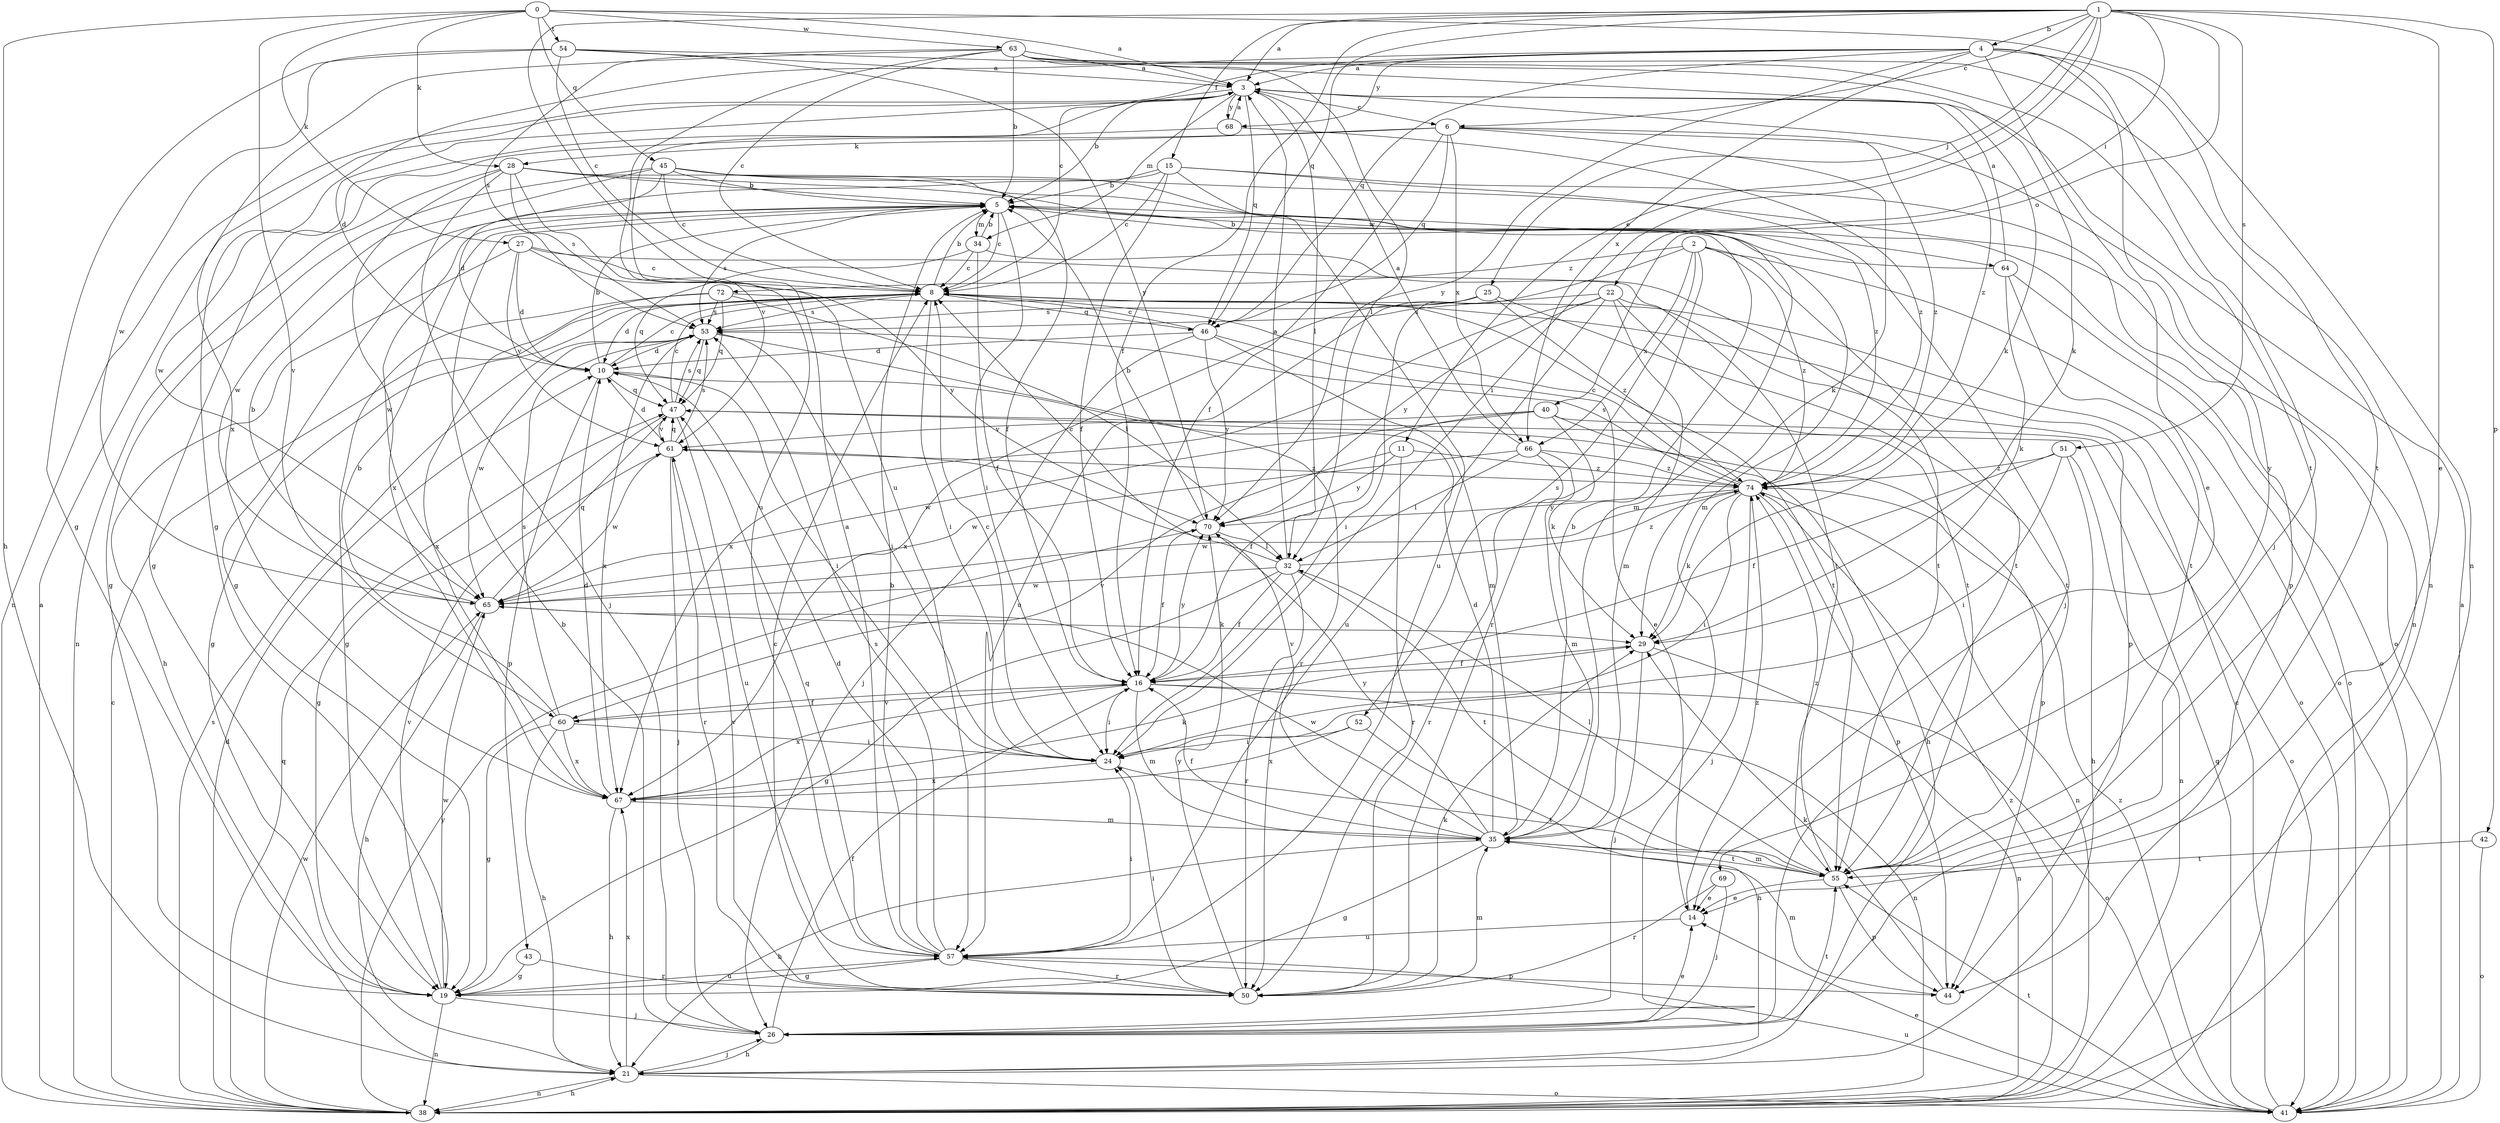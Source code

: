 strict digraph  {
0;
1;
2;
3;
4;
5;
6;
8;
10;
11;
14;
15;
16;
19;
21;
22;
24;
25;
26;
27;
28;
29;
32;
34;
35;
38;
40;
41;
42;
43;
44;
45;
46;
47;
50;
51;
52;
53;
54;
55;
57;
60;
61;
63;
64;
65;
66;
67;
68;
69;
70;
72;
74;
0 -> 3  [label=a];
0 -> 21  [label=h];
0 -> 27  [label=k];
0 -> 28  [label=k];
0 -> 38  [label=n];
0 -> 45  [label=q];
0 -> 54  [label=t];
0 -> 60  [label=v];
0 -> 63  [label=w];
1 -> 3  [label=a];
1 -> 4  [label=b];
1 -> 6  [label=c];
1 -> 11  [label=e];
1 -> 14  [label=e];
1 -> 15  [label=f];
1 -> 16  [label=f];
1 -> 22  [label=i];
1 -> 24  [label=i];
1 -> 25  [label=j];
1 -> 40  [label=o];
1 -> 42  [label=p];
1 -> 46  [label=q];
1 -> 51  [label=s];
1 -> 57  [label=u];
2 -> 41  [label=o];
2 -> 50  [label=r];
2 -> 52  [label=s];
2 -> 55  [label=t];
2 -> 57  [label=u];
2 -> 66  [label=x];
2 -> 72  [label=z];
2 -> 74  [label=z];
3 -> 5  [label=b];
3 -> 6  [label=c];
3 -> 10  [label=d];
3 -> 32  [label=l];
3 -> 34  [label=m];
3 -> 38  [label=n];
3 -> 46  [label=q];
3 -> 68  [label=y];
3 -> 74  [label=z];
4 -> 3  [label=a];
4 -> 8  [label=c];
4 -> 14  [label=e];
4 -> 19  [label=g];
4 -> 26  [label=j];
4 -> 46  [label=q];
4 -> 55  [label=t];
4 -> 66  [label=x];
4 -> 68  [label=y];
4 -> 69  [label=y];
4 -> 70  [label=y];
5 -> 8  [label=c];
5 -> 24  [label=i];
5 -> 34  [label=m];
5 -> 41  [label=o];
5 -> 53  [label=s];
5 -> 64  [label=w];
5 -> 65  [label=w];
6 -> 16  [label=f];
6 -> 19  [label=g];
6 -> 28  [label=k];
6 -> 29  [label=k];
6 -> 38  [label=n];
6 -> 46  [label=q];
6 -> 66  [label=x];
6 -> 74  [label=z];
8 -> 5  [label=b];
8 -> 10  [label=d];
8 -> 19  [label=g];
8 -> 24  [label=i];
8 -> 41  [label=o];
8 -> 46  [label=q];
8 -> 53  [label=s];
10 -> 5  [label=b];
10 -> 8  [label=c];
10 -> 24  [label=i];
10 -> 43  [label=p];
10 -> 47  [label=q];
11 -> 50  [label=r];
11 -> 60  [label=v];
11 -> 70  [label=y];
11 -> 74  [label=z];
14 -> 57  [label=u];
14 -> 74  [label=z];
15 -> 5  [label=b];
15 -> 8  [label=c];
15 -> 16  [label=f];
15 -> 19  [label=g];
15 -> 26  [label=j];
15 -> 44  [label=p];
15 -> 57  [label=u];
16 -> 24  [label=i];
16 -> 35  [label=m];
16 -> 38  [label=n];
16 -> 41  [label=o];
16 -> 60  [label=v];
16 -> 67  [label=x];
16 -> 70  [label=y];
19 -> 26  [label=j];
19 -> 38  [label=n];
19 -> 57  [label=u];
19 -> 61  [label=v];
19 -> 65  [label=w];
21 -> 26  [label=j];
21 -> 38  [label=n];
21 -> 41  [label=o];
21 -> 67  [label=x];
22 -> 35  [label=m];
22 -> 44  [label=p];
22 -> 53  [label=s];
22 -> 55  [label=t];
22 -> 57  [label=u];
22 -> 67  [label=x];
22 -> 70  [label=y];
24 -> 8  [label=c];
24 -> 55  [label=t];
24 -> 67  [label=x];
25 -> 24  [label=i];
25 -> 53  [label=s];
25 -> 55  [label=t];
25 -> 67  [label=x];
25 -> 74  [label=z];
26 -> 5  [label=b];
26 -> 14  [label=e];
26 -> 16  [label=f];
26 -> 21  [label=h];
26 -> 55  [label=t];
27 -> 8  [label=c];
27 -> 10  [label=d];
27 -> 21  [label=h];
27 -> 55  [label=t];
27 -> 61  [label=v];
27 -> 70  [label=y];
28 -> 5  [label=b];
28 -> 26  [label=j];
28 -> 35  [label=m];
28 -> 38  [label=n];
28 -> 53  [label=s];
28 -> 61  [label=v];
28 -> 67  [label=x];
28 -> 74  [label=z];
29 -> 16  [label=f];
29 -> 26  [label=j];
29 -> 38  [label=n];
32 -> 3  [label=a];
32 -> 8  [label=c];
32 -> 16  [label=f];
32 -> 19  [label=g];
32 -> 50  [label=r];
32 -> 55  [label=t];
32 -> 65  [label=w];
32 -> 74  [label=z];
34 -> 5  [label=b];
34 -> 8  [label=c];
34 -> 16  [label=f];
34 -> 47  [label=q];
34 -> 55  [label=t];
35 -> 5  [label=b];
35 -> 10  [label=d];
35 -> 16  [label=f];
35 -> 19  [label=g];
35 -> 21  [label=h];
35 -> 55  [label=t];
35 -> 61  [label=v];
35 -> 65  [label=w];
35 -> 70  [label=y];
38 -> 3  [label=a];
38 -> 8  [label=c];
38 -> 10  [label=d];
38 -> 21  [label=h];
38 -> 47  [label=q];
38 -> 53  [label=s];
38 -> 65  [label=w];
38 -> 70  [label=y];
38 -> 74  [label=z];
40 -> 16  [label=f];
40 -> 21  [label=h];
40 -> 29  [label=k];
40 -> 41  [label=o];
40 -> 61  [label=v];
40 -> 65  [label=w];
41 -> 3  [label=a];
41 -> 8  [label=c];
41 -> 14  [label=e];
41 -> 47  [label=q];
41 -> 55  [label=t];
41 -> 57  [label=u];
41 -> 74  [label=z];
42 -> 41  [label=o];
42 -> 55  [label=t];
43 -> 19  [label=g];
43 -> 50  [label=r];
44 -> 29  [label=k];
44 -> 35  [label=m];
45 -> 5  [label=b];
45 -> 8  [label=c];
45 -> 10  [label=d];
45 -> 16  [label=f];
45 -> 19  [label=g];
45 -> 35  [label=m];
45 -> 41  [label=o];
45 -> 65  [label=w];
46 -> 8  [label=c];
46 -> 10  [label=d];
46 -> 14  [label=e];
46 -> 26  [label=j];
46 -> 35  [label=m];
46 -> 70  [label=y];
47 -> 8  [label=c];
47 -> 19  [label=g];
47 -> 44  [label=p];
47 -> 53  [label=s];
47 -> 57  [label=u];
47 -> 61  [label=v];
50 -> 8  [label=c];
50 -> 24  [label=i];
50 -> 29  [label=k];
50 -> 35  [label=m];
50 -> 61  [label=v];
50 -> 70  [label=y];
51 -> 16  [label=f];
51 -> 21  [label=h];
51 -> 24  [label=i];
51 -> 38  [label=n];
51 -> 74  [label=z];
52 -> 21  [label=h];
52 -> 24  [label=i];
52 -> 67  [label=x];
53 -> 10  [label=d];
53 -> 24  [label=i];
53 -> 47  [label=q];
53 -> 50  [label=r];
53 -> 65  [label=w];
53 -> 67  [label=x];
54 -> 3  [label=a];
54 -> 8  [label=c];
54 -> 19  [label=g];
54 -> 29  [label=k];
54 -> 65  [label=w];
54 -> 70  [label=y];
55 -> 14  [label=e];
55 -> 32  [label=l];
55 -> 35  [label=m];
55 -> 44  [label=p];
55 -> 74  [label=z];
57 -> 3  [label=a];
57 -> 5  [label=b];
57 -> 10  [label=d];
57 -> 19  [label=g];
57 -> 24  [label=i];
57 -> 44  [label=p];
57 -> 47  [label=q];
57 -> 50  [label=r];
57 -> 53  [label=s];
60 -> 5  [label=b];
60 -> 16  [label=f];
60 -> 19  [label=g];
60 -> 21  [label=h];
60 -> 24  [label=i];
60 -> 53  [label=s];
60 -> 67  [label=x];
61 -> 10  [label=d];
61 -> 26  [label=j];
61 -> 47  [label=q];
61 -> 50  [label=r];
61 -> 53  [label=s];
61 -> 65  [label=w];
61 -> 74  [label=z];
63 -> 3  [label=a];
63 -> 5  [label=b];
63 -> 8  [label=c];
63 -> 29  [label=k];
63 -> 32  [label=l];
63 -> 38  [label=n];
63 -> 53  [label=s];
63 -> 55  [label=t];
63 -> 57  [label=u];
63 -> 67  [label=x];
64 -> 3  [label=a];
64 -> 5  [label=b];
64 -> 29  [label=k];
64 -> 41  [label=o];
64 -> 55  [label=t];
65 -> 5  [label=b];
65 -> 21  [label=h];
65 -> 29  [label=k];
65 -> 47  [label=q];
66 -> 3  [label=a];
66 -> 32  [label=l];
66 -> 35  [label=m];
66 -> 50  [label=r];
66 -> 65  [label=w];
66 -> 74  [label=z];
67 -> 10  [label=d];
67 -> 21  [label=h];
67 -> 29  [label=k];
67 -> 35  [label=m];
68 -> 3  [label=a];
68 -> 65  [label=w];
68 -> 74  [label=z];
69 -> 14  [label=e];
69 -> 26  [label=j];
69 -> 50  [label=r];
70 -> 5  [label=b];
70 -> 16  [label=f];
70 -> 32  [label=l];
72 -> 19  [label=g];
72 -> 32  [label=l];
72 -> 47  [label=q];
72 -> 53  [label=s];
72 -> 55  [label=t];
72 -> 67  [label=x];
74 -> 8  [label=c];
74 -> 24  [label=i];
74 -> 26  [label=j];
74 -> 29  [label=k];
74 -> 38  [label=n];
74 -> 44  [label=p];
74 -> 53  [label=s];
74 -> 65  [label=w];
74 -> 70  [label=y];
}
